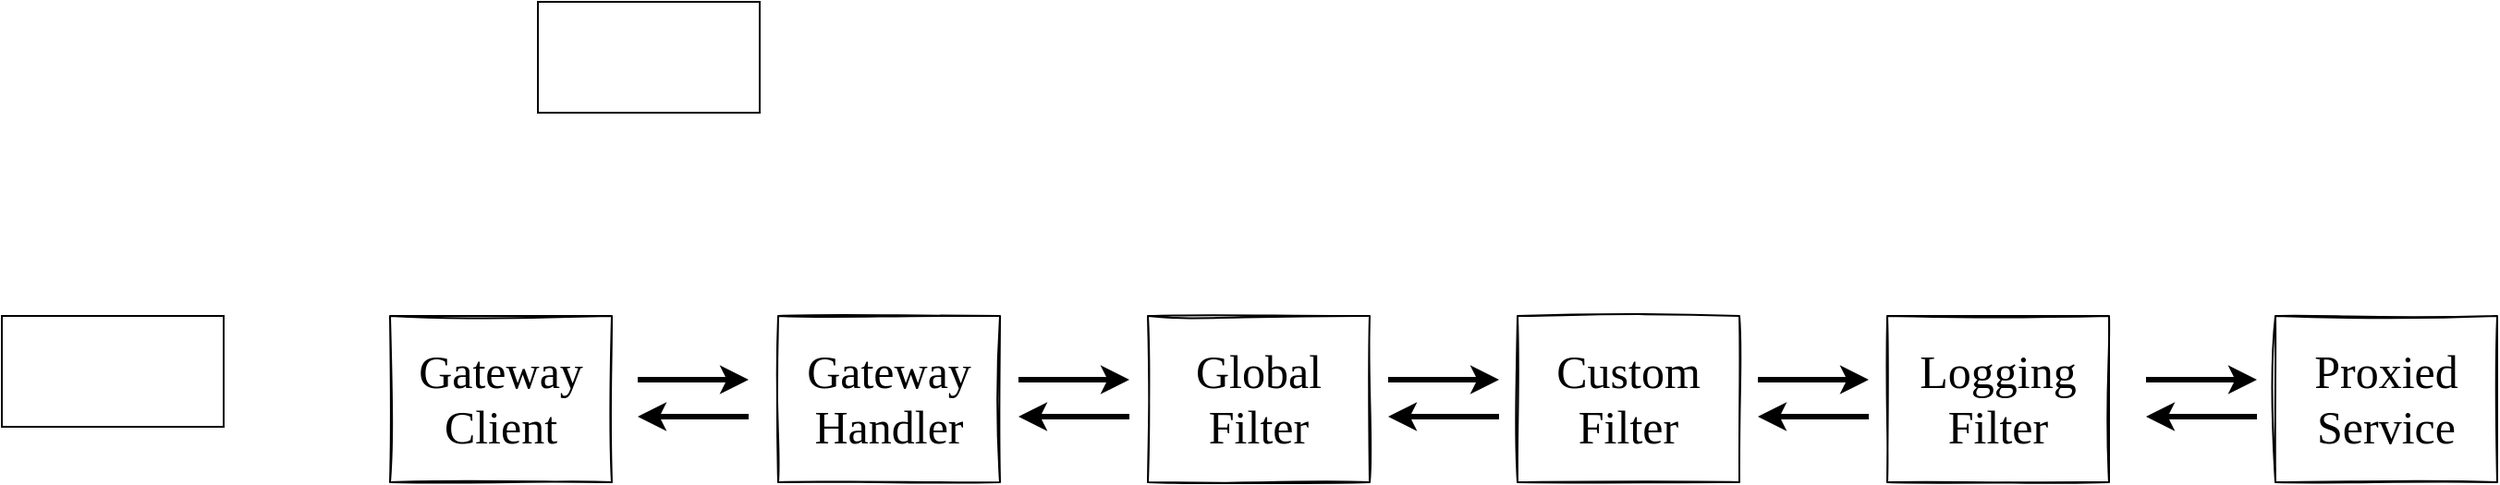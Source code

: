 <mxfile>
    <diagram id="56jFMtvGeNdfoqfEXCbb" name="페이지-1">
        <mxGraphModel dx="753" dy="617" grid="1" gridSize="10" guides="1" tooltips="1" connect="1" arrows="1" fold="1" page="1" pageScale="1" pageWidth="827" pageHeight="1169" math="0" shadow="0">
            <root>
                <mxCell id="0"/>
                <mxCell id="1" parent="0"/>
                <mxCell id="2" value="" style="rounded=0;whiteSpace=wrap;html=1;" vertex="1" parent="1">
                    <mxGeometry x="70" y="260" width="120" height="60" as="geometry"/>
                </mxCell>
                <mxCell id="3" value="Gateway Client" style="rounded=0;whiteSpace=wrap;html=1;sketch=1;fontFamily=빙그레 싸만코체;fontSource=https%3A%2F%2Fcdn.jsdelivr.net%2Fgh%2Fprojectnoonnu%2Fnoonfonts_20-10%401.0%2FBinggraeSamanco-Bold.woff;fontSize=25;" vertex="1" parent="1">
                    <mxGeometry x="280" y="260" width="120" height="90" as="geometry"/>
                </mxCell>
                <mxCell id="4" value="" style="rounded=0;whiteSpace=wrap;html=1;" vertex="1" parent="1">
                    <mxGeometry x="360" y="90" width="120" height="60" as="geometry"/>
                </mxCell>
                <mxCell id="5" value="Gateway Handler" style="rounded=0;whiteSpace=wrap;html=1;sketch=1;fontFamily=빙그레 싸만코체;fontSource=https%3A%2F%2Fcdn.jsdelivr.net%2Fgh%2Fprojectnoonnu%2Fnoonfonts_20-10%401.0%2FBinggraeSamanco-Bold.woff;fontSize=25;" vertex="1" parent="1">
                    <mxGeometry x="490" y="260" width="120" height="90" as="geometry"/>
                </mxCell>
                <mxCell id="6" value="Global&lt;br&gt;Filter" style="rounded=0;whiteSpace=wrap;html=1;sketch=1;fontFamily=빙그레 싸만코체;fontSource=https%3A%2F%2Fcdn.jsdelivr.net%2Fgh%2Fprojectnoonnu%2Fnoonfonts_20-10%401.0%2FBinggraeSamanco-Bold.woff;fontSize=25;" vertex="1" parent="1">
                    <mxGeometry x="690" y="260" width="120" height="90" as="geometry"/>
                </mxCell>
                <mxCell id="7" value="Custom&lt;br&gt;Filter" style="rounded=0;whiteSpace=wrap;html=1;sketch=1;fontFamily=빙그레 싸만코체;fontSource=https%3A%2F%2Fcdn.jsdelivr.net%2Fgh%2Fprojectnoonnu%2Fnoonfonts_20-10%401.0%2FBinggraeSamanco-Bold.woff;fontSize=25;" vertex="1" parent="1">
                    <mxGeometry x="890" y="260" width="120" height="90" as="geometry"/>
                </mxCell>
                <mxCell id="8" value="Logging&lt;br&gt;Filter" style="rounded=0;whiteSpace=wrap;html=1;sketch=1;fontFamily=빙그레 싸만코체;fontSource=https%3A%2F%2Fcdn.jsdelivr.net%2Fgh%2Fprojectnoonnu%2Fnoonfonts_20-10%401.0%2FBinggraeSamanco-Bold.woff;fontSize=25;" vertex="1" parent="1">
                    <mxGeometry x="1090" y="260" width="120" height="90" as="geometry"/>
                </mxCell>
                <mxCell id="9" value="" style="endArrow=classic;html=1;fontFamily=빙그레 싸만코체;fontSource=https%3A%2F%2Fcdn.jsdelivr.net%2Fgh%2Fprojectnoonnu%2Fnoonfonts_20-10%401.0%2FBinggraeSamanco-Bold.woff;fontSize=25;strokeWidth=3;" edge="1" parent="1">
                    <mxGeometry width="50" height="50" relative="1" as="geometry">
                        <mxPoint x="414" y="294.5" as="sourcePoint"/>
                        <mxPoint x="474" y="294.5" as="targetPoint"/>
                    </mxGeometry>
                </mxCell>
                <mxCell id="10" value="" style="endArrow=classic;html=1;fontFamily=빙그레 싸만코체;fontSource=https%3A%2F%2Fcdn.jsdelivr.net%2Fgh%2Fprojectnoonnu%2Fnoonfonts_20-10%401.0%2FBinggraeSamanco-Bold.woff;fontSize=25;strokeWidth=3;" edge="1" parent="1">
                    <mxGeometry width="50" height="50" relative="1" as="geometry">
                        <mxPoint x="474" y="314.5" as="sourcePoint"/>
                        <mxPoint x="414" y="314.5" as="targetPoint"/>
                    </mxGeometry>
                </mxCell>
                <mxCell id="12" value="" style="endArrow=classic;html=1;fontFamily=빙그레 싸만코체;fontSource=https%3A%2F%2Fcdn.jsdelivr.net%2Fgh%2Fprojectnoonnu%2Fnoonfonts_20-10%401.0%2FBinggraeSamanco-Bold.woff;fontSize=25;strokeWidth=3;" edge="1" parent="1">
                    <mxGeometry width="50" height="50" relative="1" as="geometry">
                        <mxPoint x="620" y="294.5" as="sourcePoint"/>
                        <mxPoint x="680" y="294.5" as="targetPoint"/>
                    </mxGeometry>
                </mxCell>
                <mxCell id="13" value="" style="endArrow=classic;html=1;fontFamily=빙그레 싸만코체;fontSource=https%3A%2F%2Fcdn.jsdelivr.net%2Fgh%2Fprojectnoonnu%2Fnoonfonts_20-10%401.0%2FBinggraeSamanco-Bold.woff;fontSize=25;strokeWidth=3;" edge="1" parent="1">
                    <mxGeometry width="50" height="50" relative="1" as="geometry">
                        <mxPoint x="680" y="314.5" as="sourcePoint"/>
                        <mxPoint x="620" y="314.5" as="targetPoint"/>
                    </mxGeometry>
                </mxCell>
                <mxCell id="19" value="" style="endArrow=classic;html=1;fontFamily=빙그레 싸만코체;fontSource=https%3A%2F%2Fcdn.jsdelivr.net%2Fgh%2Fprojectnoonnu%2Fnoonfonts_20-10%401.0%2FBinggraeSamanco-Bold.woff;fontSize=25;strokeWidth=3;" edge="1" parent="1">
                    <mxGeometry width="50" height="50" relative="1" as="geometry">
                        <mxPoint x="820" y="294.5" as="sourcePoint"/>
                        <mxPoint x="880" y="294.5" as="targetPoint"/>
                    </mxGeometry>
                </mxCell>
                <mxCell id="20" value="" style="endArrow=classic;html=1;fontFamily=빙그레 싸만코체;fontSource=https%3A%2F%2Fcdn.jsdelivr.net%2Fgh%2Fprojectnoonnu%2Fnoonfonts_20-10%401.0%2FBinggraeSamanco-Bold.woff;fontSize=25;strokeWidth=3;" edge="1" parent="1">
                    <mxGeometry width="50" height="50" relative="1" as="geometry">
                        <mxPoint x="880" y="314.5" as="sourcePoint"/>
                        <mxPoint x="820" y="314.5" as="targetPoint"/>
                    </mxGeometry>
                </mxCell>
                <mxCell id="22" value="" style="endArrow=classic;html=1;fontFamily=빙그레 싸만코체;fontSource=https%3A%2F%2Fcdn.jsdelivr.net%2Fgh%2Fprojectnoonnu%2Fnoonfonts_20-10%401.0%2FBinggraeSamanco-Bold.woff;fontSize=25;strokeWidth=3;" edge="1" parent="1">
                    <mxGeometry width="50" height="50" relative="1" as="geometry">
                        <mxPoint x="1020" y="294.5" as="sourcePoint"/>
                        <mxPoint x="1080" y="294.5" as="targetPoint"/>
                    </mxGeometry>
                </mxCell>
                <mxCell id="23" value="" style="endArrow=classic;html=1;fontFamily=빙그레 싸만코체;fontSource=https%3A%2F%2Fcdn.jsdelivr.net%2Fgh%2Fprojectnoonnu%2Fnoonfonts_20-10%401.0%2FBinggraeSamanco-Bold.woff;fontSize=25;strokeWidth=3;" edge="1" parent="1">
                    <mxGeometry width="50" height="50" relative="1" as="geometry">
                        <mxPoint x="1080" y="314.5" as="sourcePoint"/>
                        <mxPoint x="1020" y="314.5" as="targetPoint"/>
                    </mxGeometry>
                </mxCell>
                <mxCell id="24" value="Proxied&lt;br&gt;Service" style="rounded=0;whiteSpace=wrap;html=1;sketch=1;fontFamily=빙그레 싸만코체;fontSource=https%3A%2F%2Fcdn.jsdelivr.net%2Fgh%2Fprojectnoonnu%2Fnoonfonts_20-10%401.0%2FBinggraeSamanco-Bold.woff;fontSize=25;" vertex="1" parent="1">
                    <mxGeometry x="1300" y="260" width="120" height="90" as="geometry"/>
                </mxCell>
                <mxCell id="25" value="" style="endArrow=classic;html=1;fontFamily=빙그레 싸만코체;fontSource=https%3A%2F%2Fcdn.jsdelivr.net%2Fgh%2Fprojectnoonnu%2Fnoonfonts_20-10%401.0%2FBinggraeSamanco-Bold.woff;fontSize=25;strokeWidth=3;" edge="1" parent="1">
                    <mxGeometry width="50" height="50" relative="1" as="geometry">
                        <mxPoint x="1230" y="294.5" as="sourcePoint"/>
                        <mxPoint x="1290" y="294.5" as="targetPoint"/>
                    </mxGeometry>
                </mxCell>
                <mxCell id="26" value="" style="endArrow=classic;html=1;fontFamily=빙그레 싸만코체;fontSource=https%3A%2F%2Fcdn.jsdelivr.net%2Fgh%2Fprojectnoonnu%2Fnoonfonts_20-10%401.0%2FBinggraeSamanco-Bold.woff;fontSize=25;strokeWidth=3;" edge="1" parent="1">
                    <mxGeometry width="50" height="50" relative="1" as="geometry">
                        <mxPoint x="1290" y="314.5" as="sourcePoint"/>
                        <mxPoint x="1230" y="314.5" as="targetPoint"/>
                    </mxGeometry>
                </mxCell>
            </root>
        </mxGraphModel>
    </diagram>
</mxfile>